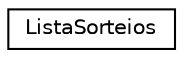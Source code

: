 digraph "Graphical Class Hierarchy"
{
 // LATEX_PDF_SIZE
  edge [fontname="Helvetica",fontsize="10",labelfontname="Helvetica",labelfontsize="10"];
  node [fontname="Helvetica",fontsize="10",shape=record];
  rankdir="LR";
  Node0 [label="ListaSorteios",height=0.2,width=0.4,color="black", fillcolor="white", style="filled",URL="$classListaSorteios.html",tooltip="Classe que representa uma lista de sorteios."];
}

